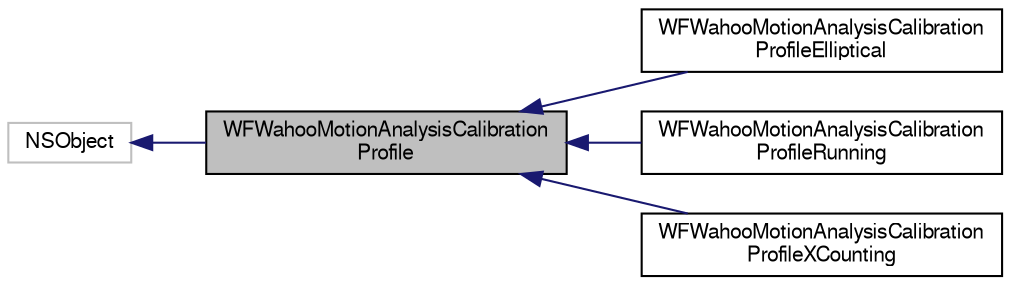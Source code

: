 digraph "WFWahooMotionAnalysisCalibrationProfile"
{
  edge [fontname="FreeSans",fontsize="10",labelfontname="FreeSans",labelfontsize="10"];
  node [fontname="FreeSans",fontsize="10",shape=record];
  rankdir="LR";
  Node1 [label="WFWahooMotionAnalysisCalibration\lProfile",height=0.2,width=0.4,color="black", fillcolor="grey75", style="filled", fontcolor="black"];
  Node2 -> Node1 [dir="back",color="midnightblue",fontsize="10",style="solid",fontname="FreeSans"];
  Node2 [label="NSObject",height=0.2,width=0.4,color="grey75", fillcolor="white", style="filled"];
  Node1 -> Node3 [dir="back",color="midnightblue",fontsize="10",style="solid",fontname="FreeSans"];
  Node3 [label="WFWahooMotionAnalysisCalibration\lProfileElliptical",height=0.2,width=0.4,color="black", fillcolor="white", style="filled",URL="$interface_w_f_wahoo_motion_analysis_calibration_profile_elliptical.html"];
  Node1 -> Node4 [dir="back",color="midnightblue",fontsize="10",style="solid",fontname="FreeSans"];
  Node4 [label="WFWahooMotionAnalysisCalibration\lProfileRunning",height=0.2,width=0.4,color="black", fillcolor="white", style="filled",URL="$interface_w_f_wahoo_motion_analysis_calibration_profile_running.html"];
  Node1 -> Node5 [dir="back",color="midnightblue",fontsize="10",style="solid",fontname="FreeSans"];
  Node5 [label="WFWahooMotionAnalysisCalibration\lProfileXCounting",height=0.2,width=0.4,color="black", fillcolor="white", style="filled",URL="$interface_w_f_wahoo_motion_analysis_calibration_profile_x_counting.html"];
}
